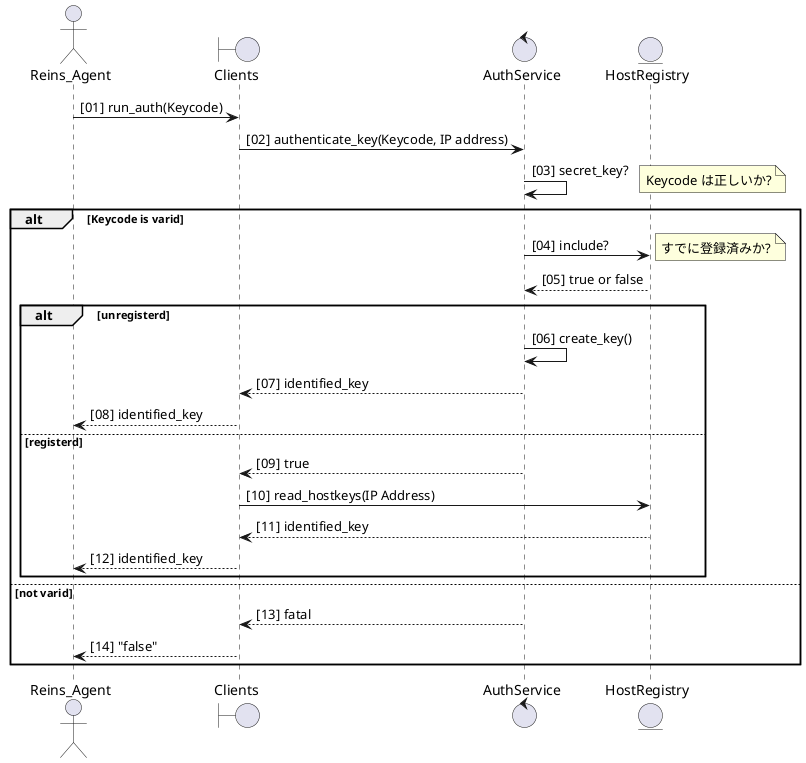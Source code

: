 @startuml

actor Reins_Agent as user
boundary Clients as clients
control AuthService as auth
entity HostRegistry as host

autonumber "[00]"

user -> clients : run_auth(Keycode)

clients -> auth : authenticate_key(Keycode, IP address)

auth -> auth : secret_key?
note right : Keycode は正しいか?

alt Keycode is varid
  auth -> host : include?
  note right : すでに登録済みか?
  host --> auth : true or false

  alt unregisterd
    auth -> auth : create_key()
    auth --> clients : identified_key

    clients --> user : identified_key

  else registerd
    auth --> clients : true

    clients -> host : read_hostkeys(IP Address)
    host --> clients : identified_key

    clients --> user : identified_key
  end

else not varid
  auth --> clients : fatal
  clients --> user : "false"
end

@enduml

